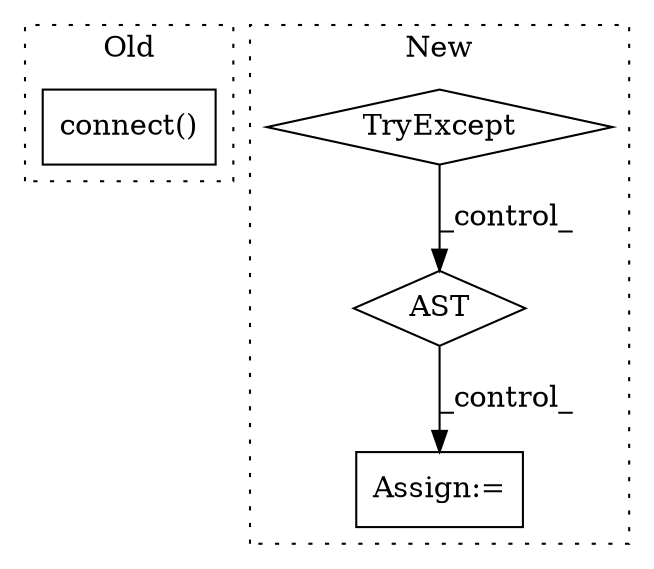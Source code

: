 digraph G {
subgraph cluster0 {
1 [label="connect()" a="75" s="12371,12389" l="16,1" shape="box"];
label = "Old";
style="dotted";
}
subgraph cluster1 {
2 [label="TryExcept" a="71" s="10974" l="25" shape="diamond"];
3 [label="Assign:=" a="68" s="11079" l="3" shape="box"];
4 [label="AST" a="2" s="11047,0" l="6,0" shape="diamond"];
label = "New";
style="dotted";
}
2 -> 4 [label="_control_"];
4 -> 3 [label="_control_"];
}
